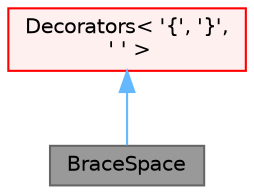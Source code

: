 digraph "BraceSpace"
{
 // LATEX_PDF_SIZE
  bgcolor="transparent";
  edge [fontname=Helvetica,fontsize=10,labelfontname=Helvetica,labelfontsize=10];
  node [fontname=Helvetica,fontsize=10,shape=box,height=0.2,width=0.4];
  Node1 [id="Node000001",label="BraceSpace",height=0.2,width=0.4,color="gray40", fillcolor="grey60", style="filled", fontcolor="black",tooltip="Surround with '{' and '}' separate with ' '."];
  Node2 -> Node1 [id="edge1_Node000001_Node000002",dir="back",color="steelblue1",style="solid",tooltip=" "];
  Node2 [id="Node000002",label="Decorators\< '\{', '\}',\l ' ' \>",height=0.2,width=0.4,color="red", fillcolor="#FFF0F0", style="filled",URL="$structFoam_1_1FlatOutput_1_1Decorators.html",tooltip=" "];
}
